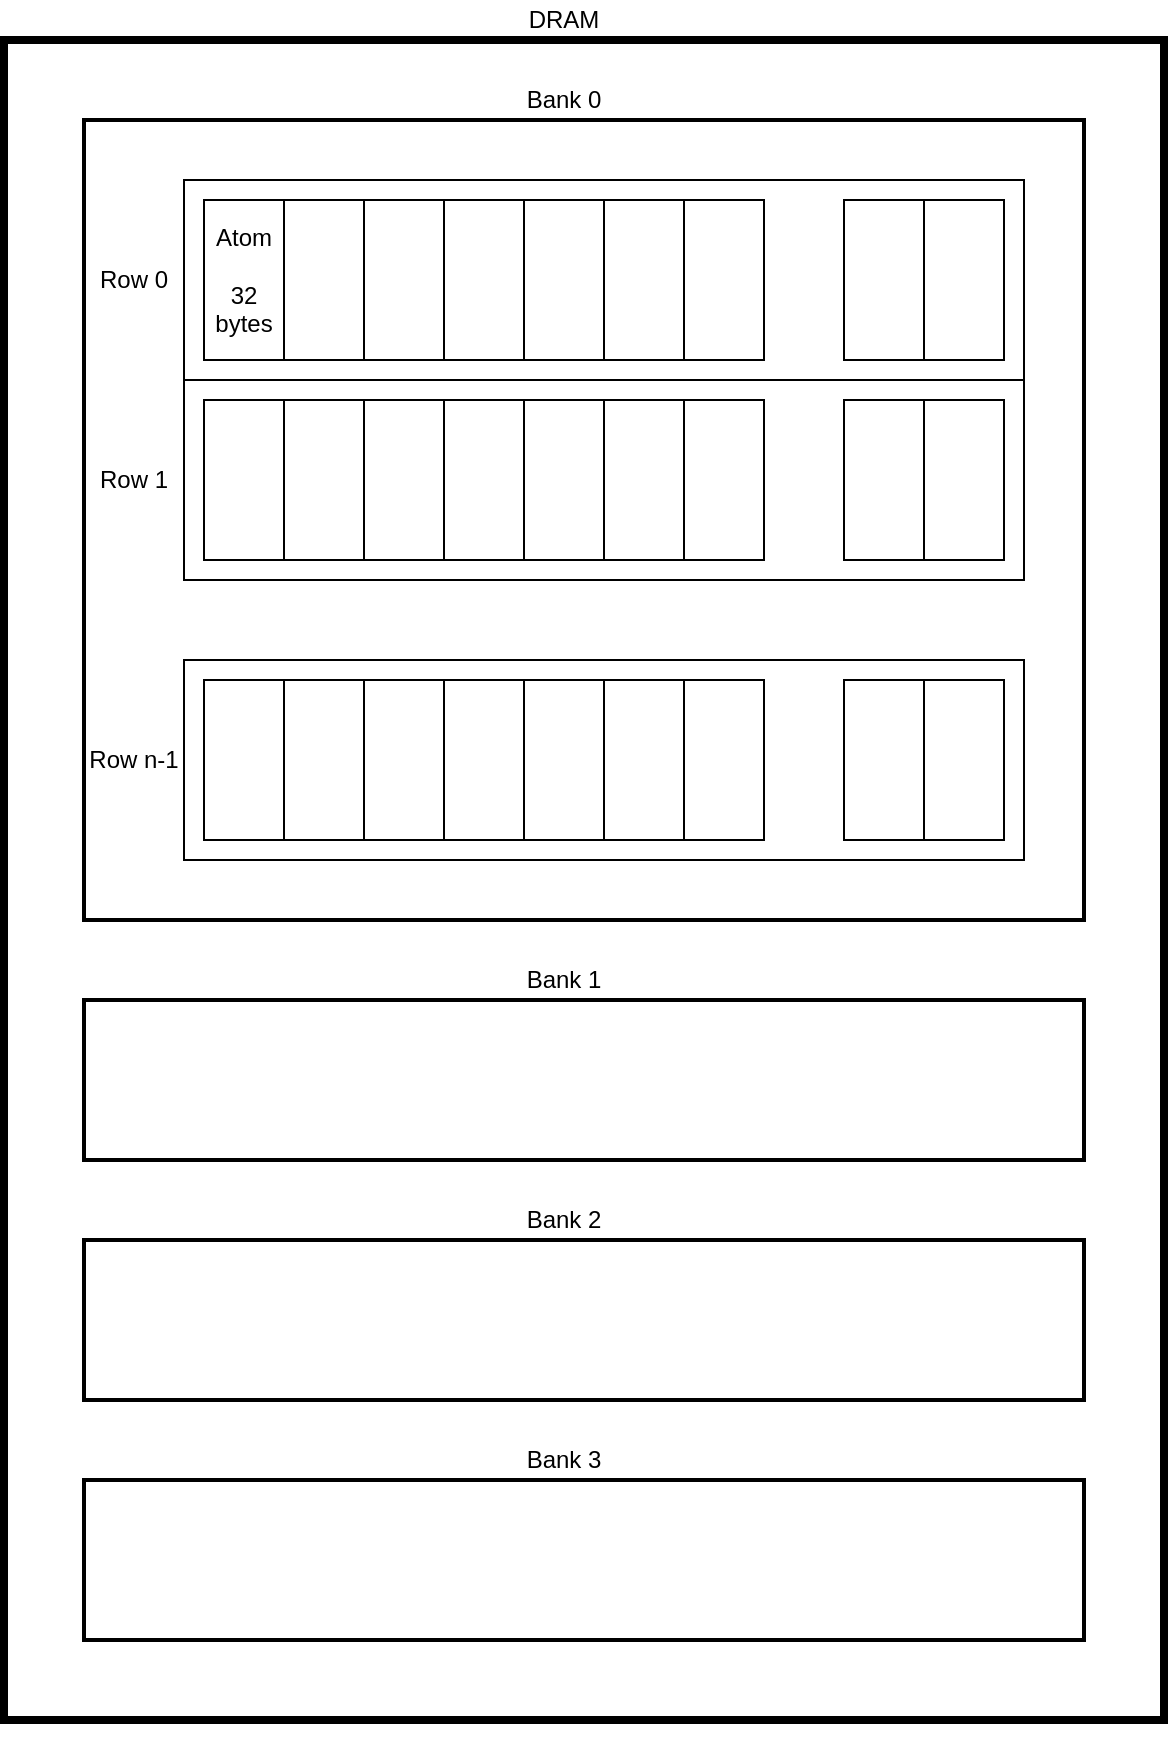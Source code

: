 <mxfile version="14.4.3" type="device"><diagram id="tmwT2JiVOv874sbCEC-7" name="DRAM_hierarchy"><mxGraphModel dx="1301" dy="1153" grid="1" gridSize="10" guides="1" tooltips="1" connect="1" arrows="1" fold="1" page="1" pageScale="1" pageWidth="850" pageHeight="1100" math="0" shadow="0"><root><mxCell id="0"/><mxCell id="1" parent="0"/><mxCell id="xaCLXY6LVeJ27NpOpbIl-98" value="" style="rounded=0;whiteSpace=wrap;html=1;strokeWidth=4;fillColor=none;" vertex="1" parent="1"><mxGeometry x="20" y="120" width="580" height="840" as="geometry"/></mxCell><mxCell id="xaCLXY6LVeJ27NpOpbIl-45" value="" style="rounded=0;whiteSpace=wrap;html=1;fillColor=none;strokeWidth=2;" vertex="1" parent="1"><mxGeometry x="60" y="160" width="500" height="400" as="geometry"/></mxCell><mxCell id="xaCLXY6LVeJ27NpOpbIl-91" value="" style="rounded=0;whiteSpace=wrap;html=1;fillColor=none;strokeWidth=2;" vertex="1" parent="1"><mxGeometry x="60" y="600" width="500" height="80" as="geometry"/></mxCell><mxCell id="xaCLXY6LVeJ27NpOpbIl-6" value="" style="rounded=0;whiteSpace=wrap;html=1;fillColor=none;" vertex="1" parent="1"><mxGeometry x="110" y="190" width="420" height="100" as="geometry"/></mxCell><mxCell id="xaCLXY6LVeJ27NpOpbIl-17" value="" style="rounded=0;whiteSpace=wrap;html=1;fillColor=none;" vertex="1" parent="1"><mxGeometry x="110" y="290" width="420" height="100" as="geometry"/></mxCell><mxCell id="xaCLXY6LVeJ27NpOpbIl-1" value="Atom&lt;br&gt;&lt;br&gt;32 bytes" style="rounded=0;whiteSpace=wrap;html=1;fillColor=none;" vertex="1" parent="1"><mxGeometry x="120" y="200" width="40" height="80" as="geometry"/></mxCell><mxCell id="xaCLXY6LVeJ27NpOpbIl-2" value="" style="rounded=0;whiteSpace=wrap;html=1;fillColor=none;" vertex="1" parent="1"><mxGeometry x="160" y="200" width="40" height="80" as="geometry"/></mxCell><mxCell id="xaCLXY6LVeJ27NpOpbIl-3" value="" style="rounded=0;whiteSpace=wrap;html=1;fillColor=none;" vertex="1" parent="1"><mxGeometry x="200" y="200" width="40" height="80" as="geometry"/></mxCell><mxCell id="xaCLXY6LVeJ27NpOpbIl-4" value="" style="rounded=0;whiteSpace=wrap;html=1;fillColor=none;" vertex="1" parent="1"><mxGeometry x="440" y="200" width="40" height="80" as="geometry"/></mxCell><mxCell id="xaCLXY6LVeJ27NpOpbIl-5" value="" style="rounded=0;whiteSpace=wrap;html=1;fillColor=none;" vertex="1" parent="1"><mxGeometry x="480" y="200" width="40" height="80" as="geometry"/></mxCell><mxCell id="xaCLXY6LVeJ27NpOpbIl-7" value="" style="rounded=0;whiteSpace=wrap;html=1;fillColor=none;" vertex="1" parent="1"><mxGeometry x="240" y="200" width="40" height="80" as="geometry"/></mxCell><mxCell id="xaCLXY6LVeJ27NpOpbIl-8" value="" style="rounded=0;whiteSpace=wrap;html=1;fillColor=none;" vertex="1" parent="1"><mxGeometry x="280" y="200" width="40" height="80" as="geometry"/></mxCell><mxCell id="xaCLXY6LVeJ27NpOpbIl-9" value="" style="rounded=0;whiteSpace=wrap;html=1;fillColor=none;" vertex="1" parent="1"><mxGeometry x="320" y="200" width="40" height="80" as="geometry"/></mxCell><mxCell id="xaCLXY6LVeJ27NpOpbIl-10" value="" style="rounded=0;whiteSpace=wrap;html=1;fillColor=none;" vertex="1" parent="1"><mxGeometry x="360" y="200" width="40" height="80" as="geometry"/></mxCell><mxCell id="xaCLXY6LVeJ27NpOpbIl-11" value="Row 0" style="text;html=1;strokeColor=none;fillColor=none;align=center;verticalAlign=middle;whiteSpace=wrap;rounded=0;" vertex="1" parent="1"><mxGeometry x="60" y="230" width="50" height="20" as="geometry"/></mxCell><mxCell id="xaCLXY6LVeJ27NpOpbIl-12" value="" style="rounded=0;whiteSpace=wrap;html=1;fillColor=none;" vertex="1" parent="1"><mxGeometry x="120" y="300" width="40" height="80" as="geometry"/></mxCell><mxCell id="xaCLXY6LVeJ27NpOpbIl-13" value="" style="rounded=0;whiteSpace=wrap;html=1;fillColor=none;" vertex="1" parent="1"><mxGeometry x="160" y="300" width="40" height="80" as="geometry"/></mxCell><mxCell id="xaCLXY6LVeJ27NpOpbIl-14" value="" style="rounded=0;whiteSpace=wrap;html=1;fillColor=none;" vertex="1" parent="1"><mxGeometry x="200" y="300" width="40" height="80" as="geometry"/></mxCell><mxCell id="xaCLXY6LVeJ27NpOpbIl-15" value="" style="rounded=0;whiteSpace=wrap;html=1;fillColor=none;" vertex="1" parent="1"><mxGeometry x="440" y="300" width="40" height="80" as="geometry"/></mxCell><mxCell id="xaCLXY6LVeJ27NpOpbIl-16" value="" style="rounded=0;whiteSpace=wrap;html=1;fillColor=none;" vertex="1" parent="1"><mxGeometry x="480" y="300" width="40" height="80" as="geometry"/></mxCell><mxCell id="xaCLXY6LVeJ27NpOpbIl-18" value="" style="rounded=0;whiteSpace=wrap;html=1;fillColor=none;" vertex="1" parent="1"><mxGeometry x="240" y="300" width="40" height="80" as="geometry"/></mxCell><mxCell id="xaCLXY6LVeJ27NpOpbIl-19" value="" style="rounded=0;whiteSpace=wrap;html=1;fillColor=none;" vertex="1" parent="1"><mxGeometry x="280" y="300" width="40" height="80" as="geometry"/></mxCell><mxCell id="xaCLXY6LVeJ27NpOpbIl-20" value="" style="rounded=0;whiteSpace=wrap;html=1;fillColor=none;" vertex="1" parent="1"><mxGeometry x="320" y="300" width="40" height="80" as="geometry"/></mxCell><mxCell id="xaCLXY6LVeJ27NpOpbIl-21" value="" style="rounded=0;whiteSpace=wrap;html=1;fillColor=none;" vertex="1" parent="1"><mxGeometry x="360" y="300" width="40" height="80" as="geometry"/></mxCell><mxCell id="xaCLXY6LVeJ27NpOpbIl-22" value="Row 1" style="text;html=1;strokeColor=none;fillColor=none;align=center;verticalAlign=middle;whiteSpace=wrap;rounded=0;" vertex="1" parent="1"><mxGeometry x="60" y="330" width="50" height="20" as="geometry"/></mxCell><mxCell id="xaCLXY6LVeJ27NpOpbIl-34" value="" style="rounded=0;whiteSpace=wrap;html=1;fillColor=none;" vertex="1" parent="1"><mxGeometry x="110" y="430" width="420" height="100" as="geometry"/></mxCell><mxCell id="xaCLXY6LVeJ27NpOpbIl-35" value="" style="rounded=0;whiteSpace=wrap;html=1;fillColor=none;" vertex="1" parent="1"><mxGeometry x="120" y="440" width="40" height="80" as="geometry"/></mxCell><mxCell id="xaCLXY6LVeJ27NpOpbIl-36" value="" style="rounded=0;whiteSpace=wrap;html=1;fillColor=none;" vertex="1" parent="1"><mxGeometry x="160" y="440" width="40" height="80" as="geometry"/></mxCell><mxCell id="xaCLXY6LVeJ27NpOpbIl-37" value="" style="rounded=0;whiteSpace=wrap;html=1;fillColor=none;" vertex="1" parent="1"><mxGeometry x="200" y="440" width="40" height="80" as="geometry"/></mxCell><mxCell id="xaCLXY6LVeJ27NpOpbIl-38" value="" style="rounded=0;whiteSpace=wrap;html=1;fillColor=none;" vertex="1" parent="1"><mxGeometry x="440" y="440" width="40" height="80" as="geometry"/></mxCell><mxCell id="xaCLXY6LVeJ27NpOpbIl-39" value="" style="rounded=0;whiteSpace=wrap;html=1;fillColor=none;" vertex="1" parent="1"><mxGeometry x="480" y="440" width="40" height="80" as="geometry"/></mxCell><mxCell id="xaCLXY6LVeJ27NpOpbIl-40" value="" style="rounded=0;whiteSpace=wrap;html=1;fillColor=none;" vertex="1" parent="1"><mxGeometry x="240" y="440" width="40" height="80" as="geometry"/></mxCell><mxCell id="xaCLXY6LVeJ27NpOpbIl-41" value="" style="rounded=0;whiteSpace=wrap;html=1;fillColor=none;" vertex="1" parent="1"><mxGeometry x="280" y="440" width="40" height="80" as="geometry"/></mxCell><mxCell id="xaCLXY6LVeJ27NpOpbIl-42" value="" style="rounded=0;whiteSpace=wrap;html=1;fillColor=none;" vertex="1" parent="1"><mxGeometry x="320" y="440" width="40" height="80" as="geometry"/></mxCell><mxCell id="xaCLXY6LVeJ27NpOpbIl-43" value="" style="rounded=0;whiteSpace=wrap;html=1;fillColor=none;" vertex="1" parent="1"><mxGeometry x="360" y="440" width="40" height="80" as="geometry"/></mxCell><mxCell id="xaCLXY6LVeJ27NpOpbIl-44" value="Row n-1" style="text;html=1;strokeColor=none;fillColor=none;align=center;verticalAlign=middle;whiteSpace=wrap;rounded=0;" vertex="1" parent="1"><mxGeometry x="60" y="470" width="50" height="20" as="geometry"/></mxCell><mxCell id="xaCLXY6LVeJ27NpOpbIl-46" value="Bank 0" style="text;html=1;strokeColor=none;fillColor=none;align=center;verticalAlign=middle;whiteSpace=wrap;rounded=0;" vertex="1" parent="1"><mxGeometry x="260" y="140" width="80" height="20" as="geometry"/></mxCell><mxCell id="xaCLXY6LVeJ27NpOpbIl-92" value="Bank 1" style="text;html=1;strokeColor=none;fillColor=none;align=center;verticalAlign=middle;whiteSpace=wrap;rounded=0;" vertex="1" parent="1"><mxGeometry x="260" y="580" width="80" height="20" as="geometry"/></mxCell><mxCell id="xaCLXY6LVeJ27NpOpbIl-93" value="" style="rounded=0;whiteSpace=wrap;html=1;fillColor=none;strokeWidth=2;" vertex="1" parent="1"><mxGeometry x="60" y="720" width="500" height="80" as="geometry"/></mxCell><mxCell id="xaCLXY6LVeJ27NpOpbIl-94" value="Bank 2" style="text;html=1;strokeColor=none;fillColor=none;align=center;verticalAlign=middle;whiteSpace=wrap;rounded=0;" vertex="1" parent="1"><mxGeometry x="260" y="700" width="80" height="20" as="geometry"/></mxCell><mxCell id="xaCLXY6LVeJ27NpOpbIl-95" value="" style="rounded=0;whiteSpace=wrap;html=1;fillColor=none;strokeWidth=2;" vertex="1" parent="1"><mxGeometry x="60" y="840" width="500" height="80" as="geometry"/></mxCell><mxCell id="xaCLXY6LVeJ27NpOpbIl-96" value="Bank 3" style="text;html=1;strokeColor=none;fillColor=none;align=center;verticalAlign=middle;whiteSpace=wrap;rounded=0;" vertex="1" parent="1"><mxGeometry x="260" y="820" width="80" height="20" as="geometry"/></mxCell><mxCell id="xaCLXY6LVeJ27NpOpbIl-99" style="edgeStyle=orthogonalEdgeStyle;rounded=0;orthogonalLoop=1;jettySize=auto;html=1;exitX=0.5;exitY=1;exitDx=0;exitDy=0;" edge="1" parent="1" source="xaCLXY6LVeJ27NpOpbIl-98" target="xaCLXY6LVeJ27NpOpbIl-98"><mxGeometry relative="1" as="geometry"/></mxCell><mxCell id="xaCLXY6LVeJ27NpOpbIl-100" value="DRAM" style="text;html=1;strokeColor=none;fillColor=none;align=center;verticalAlign=middle;whiteSpace=wrap;rounded=0;" vertex="1" parent="1"><mxGeometry x="260" y="100" width="80" height="20" as="geometry"/></mxCell></root></mxGraphModel></diagram></mxfile>